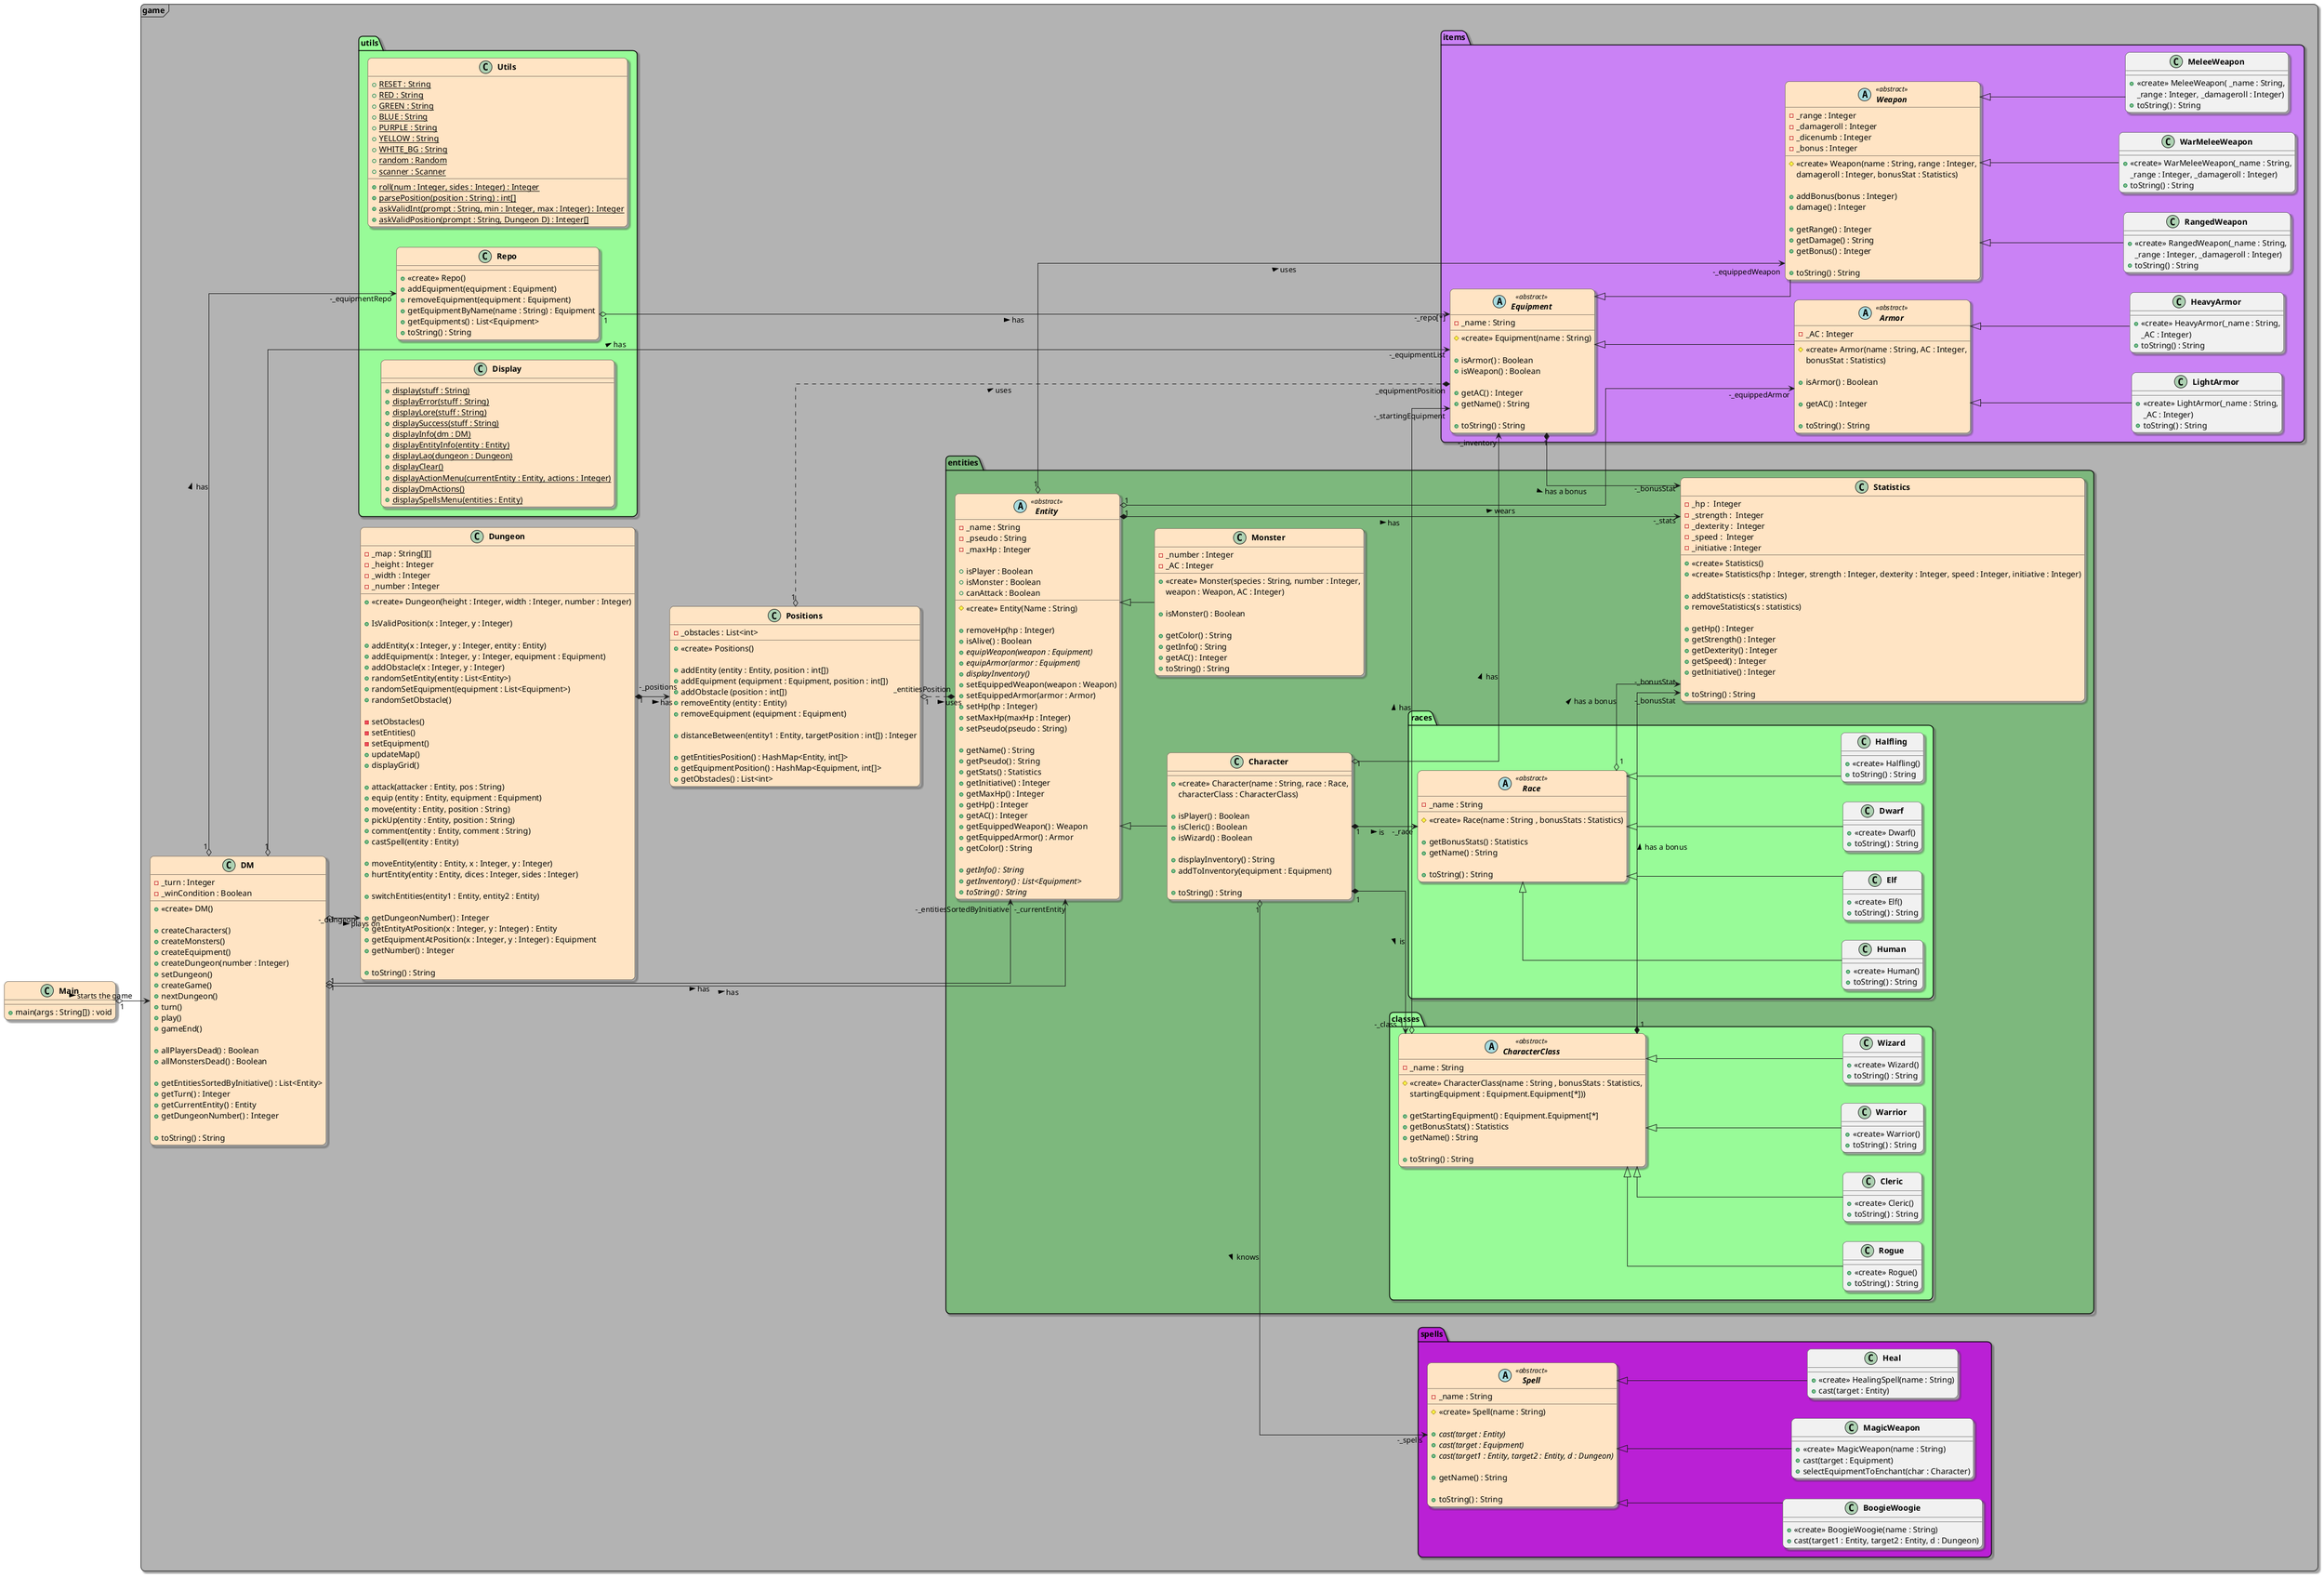 @startuml

left to right direction
skinparam classfontStyle bold
skinparam shadowing true

skinparam linetype ortho
skinparam defaultFontName "Century Gothic"

skinparam roundcorner 15


class Main #Bisque {
    + main(args : String[]) : void
}


package "game" <<frame>> #b3b3b3  {

package utils #palegreen{
    class Utils #Bisque {
        + {static} RESET : String
        + {static} RED : String
        + {static} GREEN : String
        + {static} BLUE : String
        + {static} PURPLE : String
        + {static} YELLOW : String
        + {static} WHITE_BG : String
        + {static} random : Random
        + {static} scanner : Scanner
        + {static} roll(num : Integer, sides : Integer) : Integer
        + {static} parsePosition(position : String) : int[]
        + {static} askValidInt(prompt : String, min : Integer, max : Integer) : Integer
        + {static} askValidPosition(prompt : String, Dungeon D) : Integer[]
    }

    class Repo  #Bisque {
        + <<create>> Repo()
        + addEquipment(equipment : Equipment)
        + removeEquipment(equipment : Equipment)
        + getEquipmentByName(name : String) : Equipment
        + getEquipments() : List<Equipment>
        + toString() : String
    }

    class Display #Bisque {
        + {static} display(stuff : String)
        + {static} displayError(stuff : String)
        + {static} displayLore(stuff : String)
        + {static} displaySuccess(stuff : String)
        + {static} displayInfo(dm : DM)
        + {static} displayEntityInfo(entity : Entity)
        + {static} displayLao(dungeon : Dungeon)
        + {static} displayClear()
        + {static} displayActionMenu(currentEntity : Entity, actions : Integer)
        + {static} displayDmActions()
        + {static} displaySpellsMenu(entities : Entity)
    }
}


  'End of utils package



  class Positions #Bisque {
    - _obstacles : List<int>
    + <<create>> Positions()

    + addEntity (entity : Entity, position : int[])
    + addEquipment (equipment : Equipment, position : int[])
    + addObstacle (position : int[])
    + removeEntity (entity : Entity)
    + removeEquipment (equipment : Equipment)

    + distanceBetween(entity1 : Entity, targetPosition : int[]) : Integer

    + getEntitiesPosition() : HashMap<Entity, int[]>
    + getEquipmentPosition() : HashMap<Equipment, int[]>
    + getObstacles() : List<int>

  }

  class DM #Bisque {
    - _turn : Integer
    - _winCondition : Boolean
    + <<create>> DM()

    + createCharacters()
    + createMonsters()
    + createEquipment()
    + createDungeon(number : Integer)
    + setDungeon()
    + createGame()
    + nextDungeon()
    + turn()
    + play()
    + gameEnd()

    + allPlayersDead() : Boolean
    + allMonstersDead() : Boolean

    + getEntitiesSortedByInitiative() : List<Entity>
    + getTurn() : Integer
    + getCurrentEntity() : Entity
    + getDungeonNumber() : Integer

    + toString() : String
  }
  class Dungeon #Bisque {
    - _map : String[][]
    - _height : Integer
    - _width : Integer
    - _number : Integer
    + <<create>> Dungeon(height : Integer, width : Integer, number : Integer)

    + IsValidPosition(x : Integer, y : Integer)

    + addEntity(x : Integer, y : Integer, entity : Entity)
    + addEquipment(x : Integer, y : Integer, equipment : Equipment)
    + addObstacle(x : Integer, y : Integer)
    + randomSetEntity(entity : List<Entity>)
    + randomSetEquipment(equipment : List<Equipment>)
    + randomSetObstacle()

    - setObstacles()
    - setEntities()
    - setEquipment()
    + updateMap()
    + displayGrid()

    + attack(attacker : Entity, pos : String)
    + equip (entity : Entity, equipment : Equipment)
    + move(entity : Entity, position : String)
    + pickUp(entity : Entity, position : String)
    + comment(entity : Entity, comment : String)
    + castSpell(entity : Entity)

    + moveEntity(entity : Entity, x : Integer, y : Integer)
    + hurtEntity(entity : Entity, dices : Integer, sides : Integer)

    + switchEntities(entity1 : Entity, entity2 : Entity)

    + getDungeonNumber() : Integer
    + getEntityAtPosition(x : Integer, y : Integer) : Entity
    + getEquipmentAtPosition(x : Integer, y : Integer) : Equipment
    + getNumber() : Integer

    + toString() : String
  }

  package entities #7db87d{

  abstract class Entity <<abstract>> #Bisque {
          - _name : String
          - _pseudo : String
          - _maxHp : Integer
          # <<create>> Entity(Name : String)

          + removeHp(hp : Integer)
          + isPlayer : Boolean
          + isMonster : Boolean
          + isAlive() : Boolean
          + canAttack : Boolean
          + {abstract} equipWeapon(weapon : Equipment)
          + {abstract} equipArmor(armor : Equipment)
          + {abstract} displayInventory()
          + setEquippedWeapon(weapon : Weapon)
          + setEquippedArmor(armor : Armor)
          + setHp(hp : Integer)
          + setMaxHp(maxHp : Integer)
          + setPseudo(pseudo : String)

          + getName() : String
          + getPseudo() : String
          + getStats() : Statistics
          + getInitiative() : Integer
          + getMaxHp() : Integer
          + getHp() : Integer
          + getAC() : Integer
          + getEquippedWeapon() : Weapon
          + getEquippedArmor() : Armor
          + getColor() : String

          + {abstract} getInfo() : String
          + {abstract} getInventory() : List<Equipment>
          + {abstract} toString() : String
      }

      class Monster #Bisque extends Entity  {
          - _number : Integer
          - _AC : Integer
          + <<create>> Monster(species : String, number : Integer,
           weapon : Weapon, AC : Integer)

          + isMonster() : Boolean

          + getColor() : String
          + getInfo() : String
          + getAC() : Integer
          + toString() : String

      }

      class Character #Bisque extends Entity   {
          + <<create>> Character(name : String, race : Race,
           characterClass : CharacterClass)

          + isPlayer() : Boolean
          + isCleric() : Boolean
          + isWizard() : Boolean

          + displayInventory() : String
          + addToInventory(equipment : Equipment)

          + toString() : String
      }
      class Statistics #Bisque {
          -_hp :  Integer
          -_strength :  Integer
          -_dexterity :  Integer
          -_speed :  Integer
          -_initiative : Integer

          + <<create>> Statistics()
          + <<create>> Statistics(hp : Integer, strength : Integer, dexterity : Integer, speed : Integer, initiative : Integer)

          + addStatistics(s : statistics)
          + removeStatistics(s : statistics)

          + getHp() : Integer
          + getStrength() : Integer
          + getDexterity() : Integer
          + getSpeed() : Integer
          + getInitiative() : Integer

          + toString() : String

      }
    package classes #palegreen{
        abstract class CharacterClass <<abstract>> #Bisque {
        - _name : String
        # <<create>> CharacterClass(name : String , bonusStats : Statistics,
         startingEquipment : Equipment.Equipment[*]))

        + getStartingEquipment() : Equipment.Equipment[*]
        + getBonusStats() : Statistics
        + getName() : String

        + toString() : String
        }
        class Rogue extends CharacterClass {
        + <<create>> Rogue()
        + toString() : String
        }
        class Cleric extends CharacterClass {
        + <<create>> Cleric()
        + toString() : String
        }
        class Warrior extends CharacterClass {
        + <<create>> Warrior()
        + toString() : String
        }
        class Wizard extends CharacterClass {
        + <<create>> Wizard()
        + toString() : String
        }
    }
    package races #palegreen{
        abstract class Race <<abstract>> #Bisque {
        - _name : String
        # <<create>> Race(name : String , bonusStats : Statistics)

        + getBonusStats() : Statistics
        + getName() : String

        + toString() : String
        }
        class Human extends Race {
        + <<create>> Human()
        + toString() : String
        }
        class Elf extends Race {
        + <<create>> Elf()
        + toString() : String
        }
        class Dwarf extends Race {
        + <<create>> Dwarf()
        + toString() : String
        }
        class Halfling extends Race {
        + <<create>> Halfling()
        + toString() : String
        }
    }



  }


  package items #ca82f5 {
    abstract class Equipment <<abstract>>  #Bisque {
    - _name : String
    # <<create>> Equipment(name : String)

    + isArmor() : Boolean
    + isWeapon() : Boolean

    + getAC() : Integer
    + getName() : String

    + toString() : String
    }

    abstract class Weapon <<abstract>> #Bisque extends Equipment  {
    - _range : Integer
    - _damageroll : Integer
    - _dicenumb : Integer
    - _bonus : Integer
    # <<create>> Weapon(name : String, range : Integer,
     damageroll : Integer, bonusStat : Statistics)

     + addBonus(bonus : Integer)
     + damage() : Integer

     + getRange() : Integer
     + getDamage() : String
     + getBonus() : Integer

     + toString() : String

    }
    abstract class Armor <<abstract>> #Bisque extends Equipment{
    - _AC : Integer
    # <<create>> Armor(name : String, AC : Integer,
     bonusStat : Statistics)

     + isArmor() : Boolean

     + getAC() : Integer

     + toString() : String
    }

    class MeleeWeapon extends Weapon {
    + <<create>> MeleeWeapon( _name : String,
    _range : Integer, _damageroll : Integer)
    + toString() : String
    }
    class RangedWeapon extends Weapon {
    + <<create>> RangedWeapon(_name : String,
    _range : Integer, _damageroll : Integer)
    + toString() : String
    }
    class WarMeleeWeapon extends Weapon {
    + <<create>> WarMeleeWeapon(_name : String,
     _range : Integer, _damageroll : Integer)
    + toString() : String
    }
    class LightArmor extends Armor {
    + <<create>> LightArmor(_name : String,
     _AC : Integer)
    + toString() : String
    }
    class HeavyArmor extends Armor {
    + <<create>> HeavyArmor(_name : String,
     _AC : Integer)
    + toString() : String
    }
  }

package spells #ba20d5 {
    abstract class Spell <<abstract>>  #Bisque {
        - _name : String
        # <<create>> Spell(name : String)

        + {abstract} cast(target : Entity)
        + {abstract} cast(target : Equipment)
        + {abstract} cast(target1 : Entity, target2 : Entity, d : Dungeon)

        + getName() : String

        + toString() : String
    }
    class Heal extends Spell {
        + <<create>> HealingSpell(name : String)
        + cast(target : Entity)
    }
    class BoogieWoogie extends Spell {
        + <<create>> BoogieWoogie(name : String)
        + cast(target1 : Entity, target2 : Entity, d : Dungeon)
    }
    class MagicWeapon extends Spell {
        + <<create>> MagicWeapon(name : String)
        + cast(target : Equipment)
        + selectEquipmentToEnchant(char : Character)
    }







}


'Links


  utils.Repo "1"  o--> "-_repo[*]" Equipment : "> has"


  Positions "1"  o..* "_entitiesPosition" entities.Entity : "> uses"
  Positions "1"  o..* "_equipmentPosition" Equipment : "> uses"


  DM "1"  o--> "-_dungeon" Dungeon : "> plays on"
  DM "1"  o--> "-_equipmentList" Equipment : "> has"
  DM "1"  o--> "-_entitiesSortedByInitiative" Entity : "> has"
  DM "1"  o--> "-_equipmentRepo" utils.Repo : "> has"
  DM "1"  o--> "-_currentEntity" Entity : "> has"

  Dungeon "1" *--> "-_positions" Positions : "> has"

  entities.Entity "1"  o--> "-_equippedWeapon" items.Weapon : "> uses"
  entities.Entity "1"  o--> "-_equippedArmor" items.Armor : "> wears"
  entities.Entity "1"  *--> "-_stats" entities.Statistics : "> has"


  entities.Character "1"  *--> "-_class" entities.classes.CharacterClass : "> is"
  entities.Character "1"  *--> "-_race" entities.races.Race : "> is"
  entities.Character "1"  o--> "-_inventory" items.Equipment : "> has"
  entities.Character "1"  o--> "-_spells" spells.Spell : "> knows"


  entities.classes.CharacterClass "1"  o--> "-_startingEquipment" items.Equipment : "> has"
  entities.classes.CharacterClass "1"  *--> "-_bonusStat" entities.Statistics : "> has a bonus"
  entities.races.Race "1"  o--> "-_bonusStat" entities.Statistics : "> has a bonus"

  items.Equipment "1" *--> "-_bonusStat" entities.Statistics : "> has a bonus"


  Main "1"  o--> DM : "> starts the game"

 }

@enduml